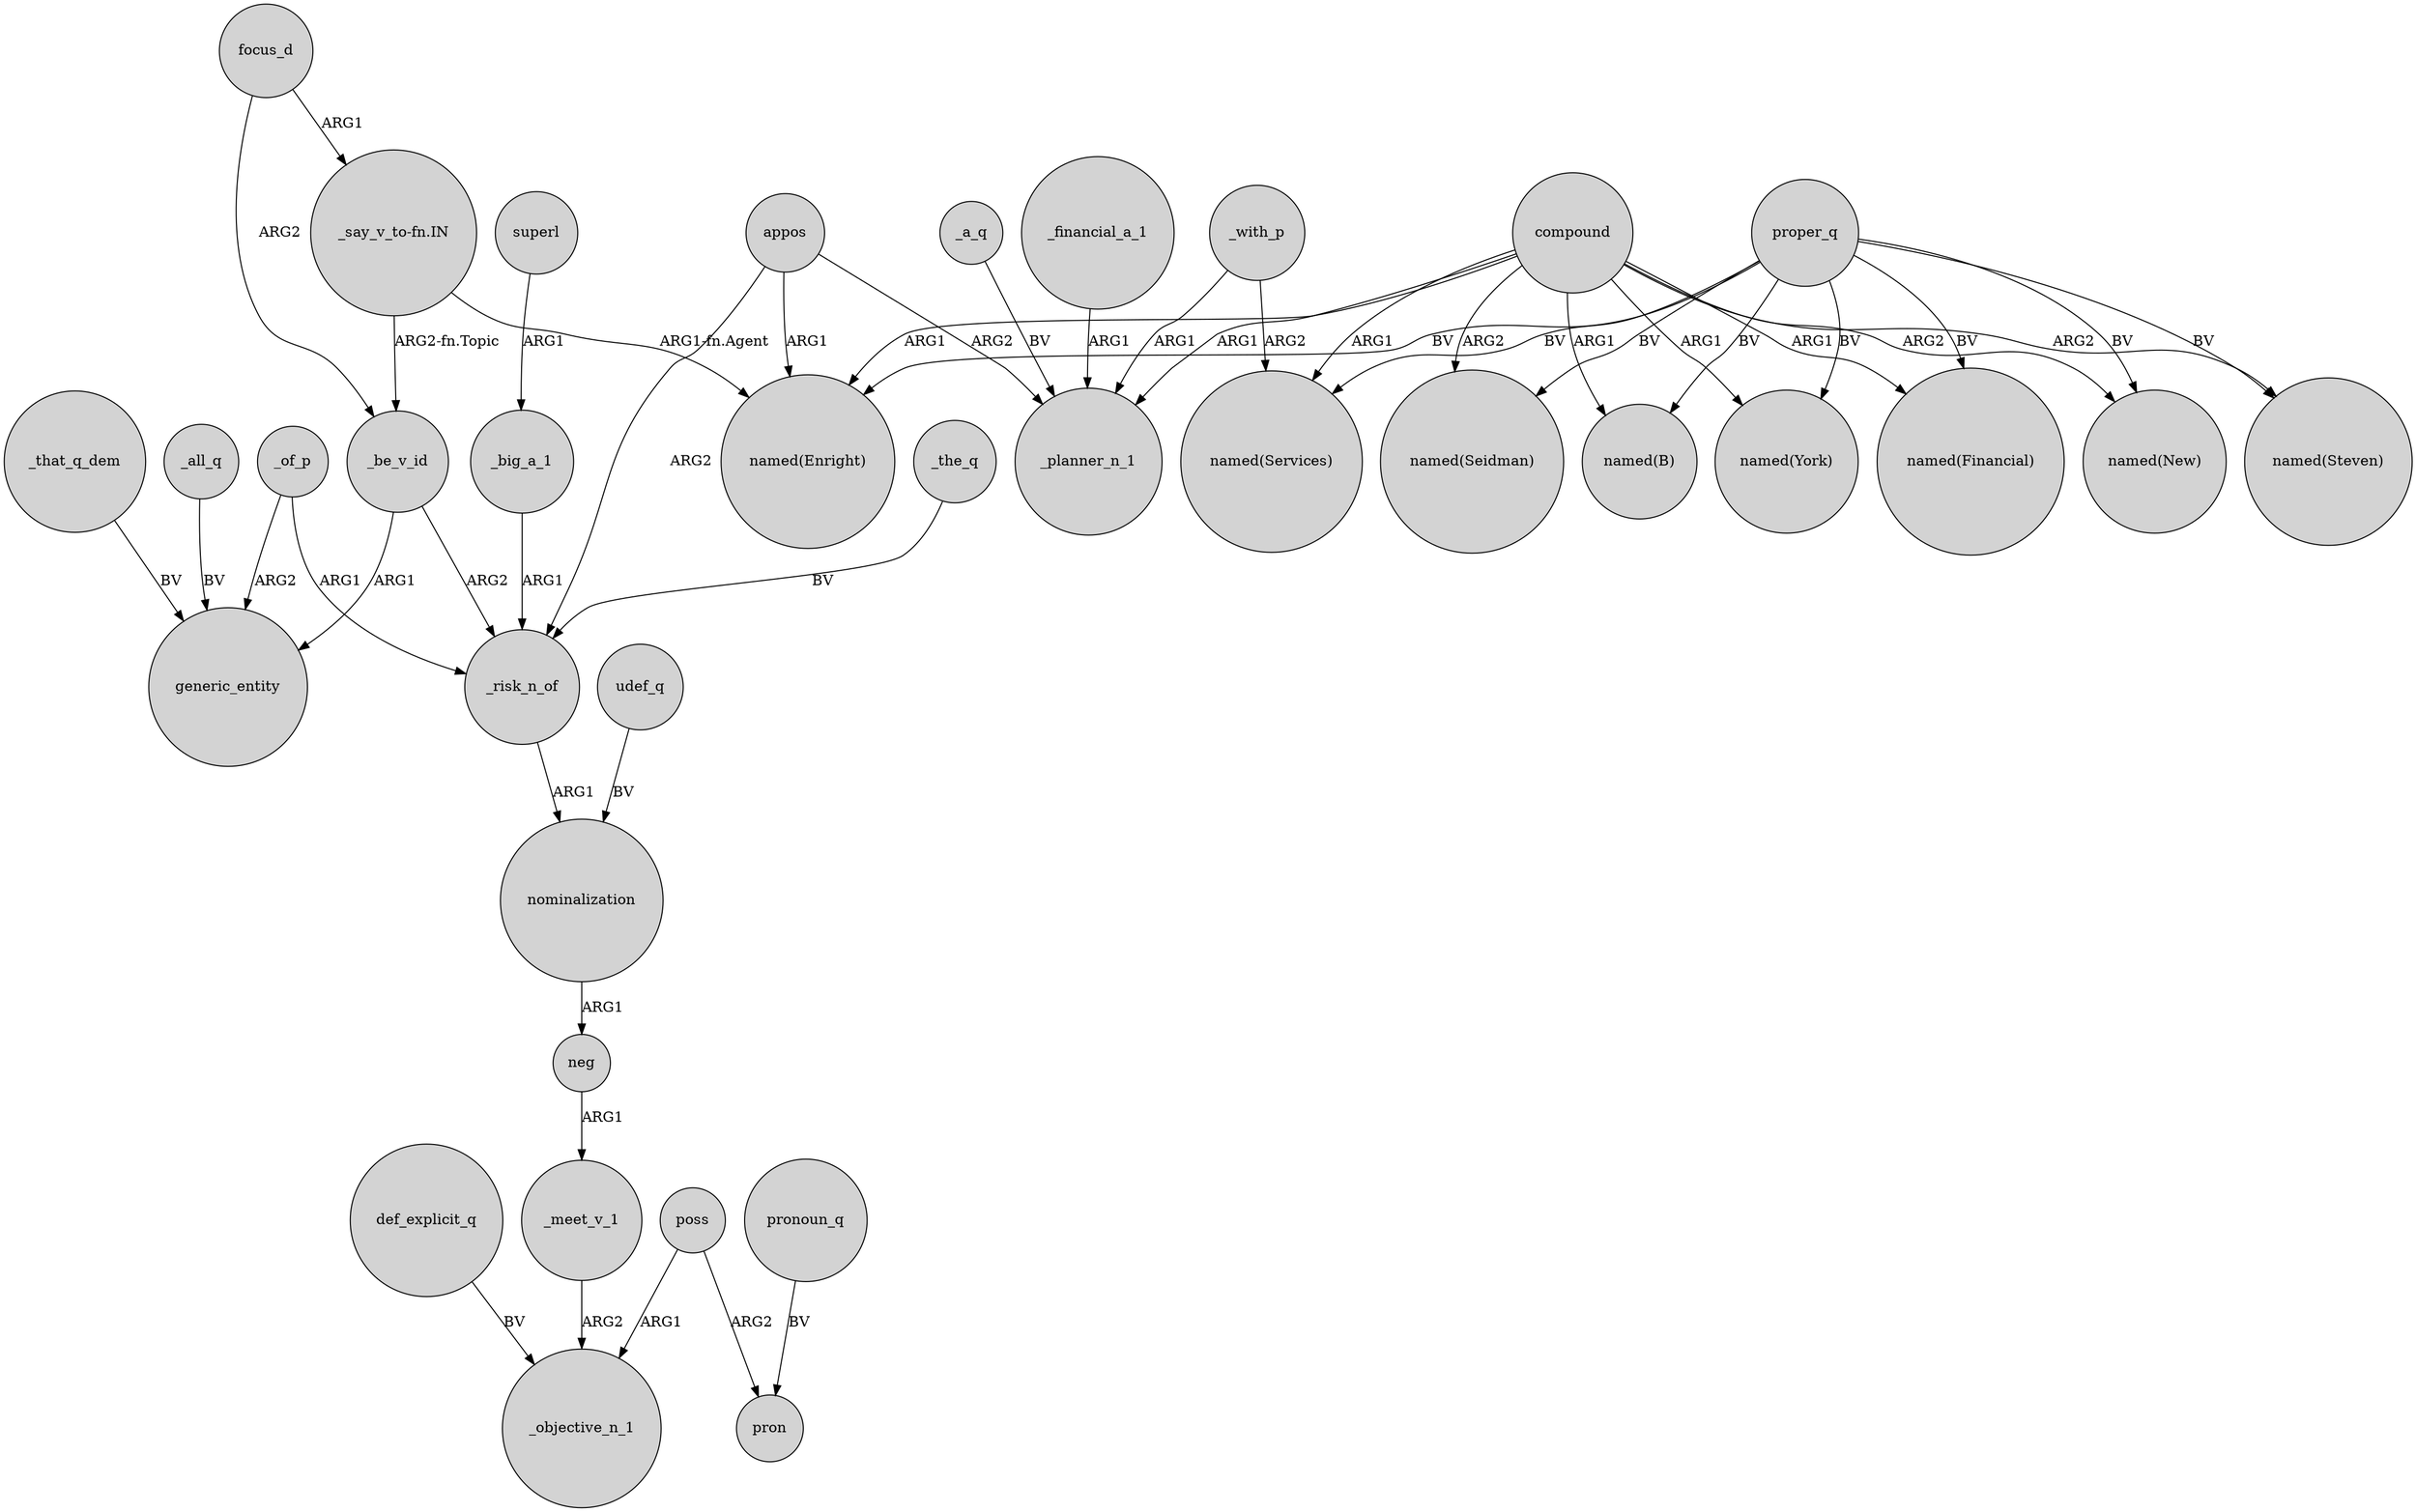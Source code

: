 digraph {
	node [shape=circle style=filled]
	focus_d -> _be_v_id [label=ARG2]
	_of_p -> generic_entity [label=ARG2]
	compound -> "named(New)" [label=ARG2]
	poss -> pron [label=ARG2]
	_risk_n_of -> nominalization [label=ARG1]
	_that_q_dem -> generic_entity [label=BV]
	proper_q -> "named(New)" [label=BV]
	compound -> _planner_n_1 [label=ARG1]
	compound -> "named(Services)" [label=ARG1]
	appos -> "named(Enright)" [label=ARG1]
	_be_v_id -> generic_entity [label=ARG1]
	_big_a_1 -> _risk_n_of [label=ARG1]
	proper_q -> "named(B)" [label=BV]
	poss -> _objective_n_1 [label=ARG1]
	proper_q -> "named(Services)" [label=BV]
	_of_p -> _risk_n_of [label=ARG1]
	proper_q -> "named(Steven)" [label=BV]
	"_say_v_to-fn.IN" -> _be_v_id [label="ARG2-fn.Topic"]
	_all_q -> generic_entity [label=BV]
	_with_p -> "named(Services)" [label=ARG2]
	pronoun_q -> pron [label=BV]
	proper_q -> "named(Financial)" [label=BV]
	proper_q -> "named(Seidman)" [label=BV]
	compound -> "named(Enright)" [label=ARG1]
	compound -> "named(Seidman)" [label=ARG2]
	compound -> "named(Steven)" [label=ARG2]
	compound -> "named(York)" [label=ARG1]
	appos -> _risk_n_of [label=ARG2]
	_a_q -> _planner_n_1 [label=BV]
	def_explicit_q -> _objective_n_1 [label=BV]
	appos -> _planner_n_1 [label=ARG2]
	udef_q -> nominalization [label=BV]
	nominalization -> neg [label=ARG1]
	_meet_v_1 -> _objective_n_1 [label=ARG2]
	neg -> _meet_v_1 [label=ARG1]
	compound -> "named(B)" [label=ARG1]
	_financial_a_1 -> _planner_n_1 [label=ARG1]
	_with_p -> _planner_n_1 [label=ARG1]
	"_say_v_to-fn.IN" -> "named(Enright)" [label="ARG1-fn.Agent"]
	proper_q -> "named(York)" [label=BV]
	superl -> _big_a_1 [label=ARG1]
	_be_v_id -> _risk_n_of [label=ARG2]
	_the_q -> _risk_n_of [label=BV]
	proper_q -> "named(Enright)" [label=BV]
	focus_d -> "_say_v_to-fn.IN" [label=ARG1]
	compound -> "named(Financial)" [label=ARG1]
}
